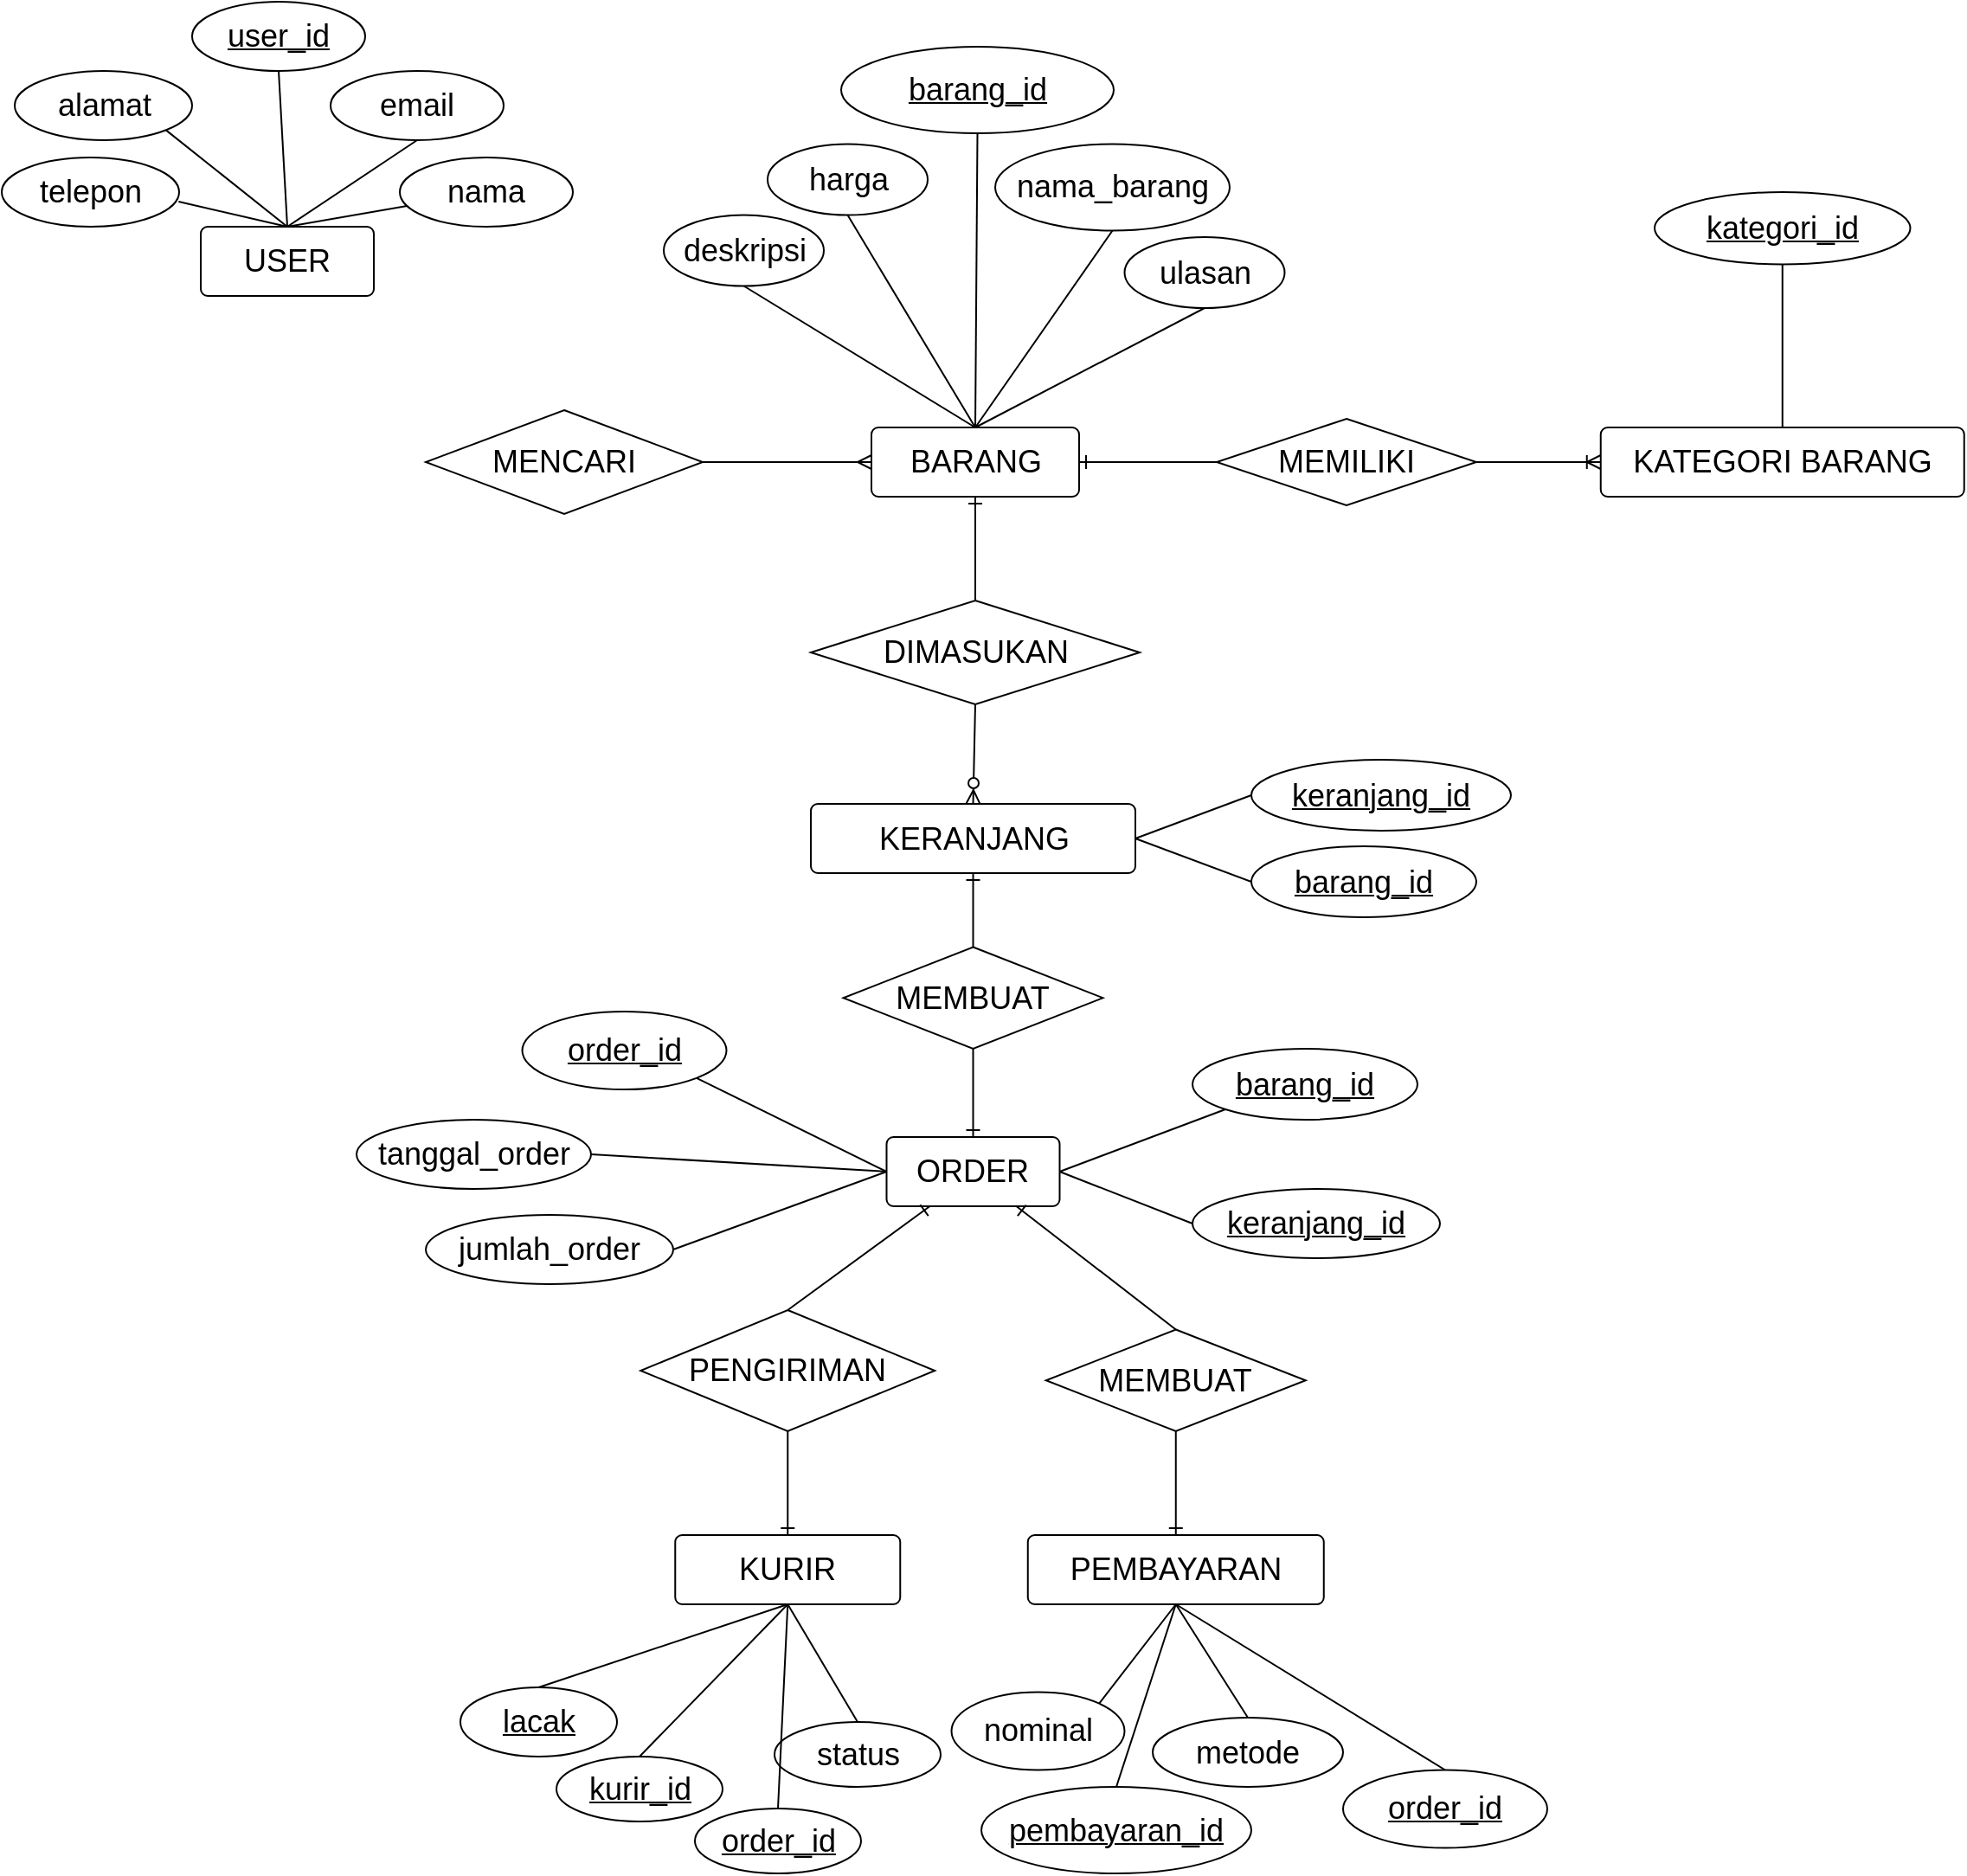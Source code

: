 <mxfile version="28.0.7">
  <diagram id="3uaMNB8zkX_2K_utDSwD" name="Page-1">
    <mxGraphModel dx="872" dy="511" grid="1" gridSize="10" guides="1" tooltips="1" connect="1" arrows="1" fold="1" page="1" pageScale="1" pageWidth="827" pageHeight="1169" math="0" shadow="0">
      <root>
        <mxCell id="0" />
        <mxCell id="1" parent="0" />
        <mxCell id="7RhSwp-8mBrwy__QQRiE-2" value="&lt;span style=&quot;font-size: 18px;&quot;&gt;telepon&lt;/span&gt;" style="ellipse;whiteSpace=wrap;html=1;" vertex="1" parent="1">
          <mxGeometry x="105" y="104" width="102.5" height="40" as="geometry" />
        </mxCell>
        <mxCell id="7RhSwp-8mBrwy__QQRiE-3" value="&lt;span style=&quot;font-size: 18px;&quot;&gt;PENGIRIMAN&lt;/span&gt;" style="rhombus;whiteSpace=wrap;html=1;" vertex="1" parent="1">
          <mxGeometry x="474.13" y="770" width="170" height="70" as="geometry" />
        </mxCell>
        <mxCell id="7RhSwp-8mBrwy__QQRiE-4" value="&lt;font style=&quot;font-size: 18px;&quot;&gt;order_id&lt;/font&gt;" style="ellipse;whiteSpace=wrap;html=1;shadow=0;fontStyle=4" vertex="1" parent="1">
          <mxGeometry x="405.75" y="597.5" width="118" height="45" as="geometry" />
        </mxCell>
        <mxCell id="7RhSwp-8mBrwy__QQRiE-5" value="&lt;span style=&quot;font-size: 18px;&quot;&gt;jumlah_order&lt;/span&gt;" style="ellipse;whiteSpace=wrap;html=1;" vertex="1" parent="1">
          <mxGeometry x="350" y="715" width="143" height="40" as="geometry" />
        </mxCell>
        <mxCell id="7RhSwp-8mBrwy__QQRiE-6" value="&lt;font style=&quot;font-size: 18px;&quot;&gt;tanggal_order&lt;/font&gt;" style="ellipse;whiteSpace=wrap;html=1;" vertex="1" parent="1">
          <mxGeometry x="310" y="660" width="135.5" height="40" as="geometry" />
        </mxCell>
        <mxCell id="7RhSwp-8mBrwy__QQRiE-7" value="&lt;span style=&quot;font-size: 18px;&quot;&gt;pembayaran_id&lt;/span&gt;" style="ellipse;whiteSpace=wrap;html=1;shadow=0;fontStyle=4" vertex="1" parent="1">
          <mxGeometry x="671" y="1045.5" width="156" height="50" as="geometry" />
        </mxCell>
        <mxCell id="7RhSwp-8mBrwy__QQRiE-8" value="&lt;span style=&quot;font-size: 18px;&quot;&gt;nominal&lt;/span&gt;" style="ellipse;whiteSpace=wrap;html=1;shadow=0;" vertex="1" parent="1">
          <mxGeometry x="653.75" y="990.76" width="100" height="45" as="geometry" />
        </mxCell>
        <mxCell id="7RhSwp-8mBrwy__QQRiE-9" value="&lt;span style=&quot;font-size: 18px;&quot;&gt;metode&lt;/span&gt;" style="ellipse;whiteSpace=wrap;html=1;shadow=0;" vertex="1" parent="1">
          <mxGeometry x="770" y="1005.5" width="110" height="40" as="geometry" />
        </mxCell>
        <mxCell id="7RhSwp-8mBrwy__QQRiE-10" value="&lt;span style=&quot;font-size: 18px;&quot;&gt;USER&lt;/span&gt;" style="rounded=1;arcSize=10;whiteSpace=wrap;html=1;align=center;" vertex="1" parent="1">
          <mxGeometry x="220" y="144" width="100" height="40" as="geometry" />
        </mxCell>
        <mxCell id="7RhSwp-8mBrwy__QQRiE-11" value="&lt;font style=&quot;font-size: 18px;&quot;&gt;nama&lt;/font&gt;" style="ellipse;whiteSpace=wrap;html=1;align=center;" vertex="1" parent="1">
          <mxGeometry x="335" y="104" width="100" height="40" as="geometry" />
        </mxCell>
        <mxCell id="7RhSwp-8mBrwy__QQRiE-12" value="&lt;span style=&quot;font-size: 18px;&quot;&gt;email&lt;/span&gt;" style="ellipse;whiteSpace=wrap;html=1;align=center;" vertex="1" parent="1">
          <mxGeometry x="295" y="54" width="100" height="40" as="geometry" />
        </mxCell>
        <mxCell id="7RhSwp-8mBrwy__QQRiE-13" value="&lt;span style=&quot;font-size: 18px;&quot;&gt;&lt;u&gt;user_id&lt;/u&gt;&lt;/span&gt;" style="ellipse;whiteSpace=wrap;html=1;align=center;" vertex="1" parent="1">
          <mxGeometry x="215" y="14" width="100" height="40" as="geometry" />
        </mxCell>
        <mxCell id="7RhSwp-8mBrwy__QQRiE-14" value="&lt;font style=&quot;font-size: 18px;&quot;&gt;ORDER&lt;/font&gt;" style="rounded=1;arcSize=10;whiteSpace=wrap;html=1;align=center;" vertex="1" parent="1">
          <mxGeometry x="616.25" y="670" width="100" height="40" as="geometry" />
        </mxCell>
        <mxCell id="7RhSwp-8mBrwy__QQRiE-15" value="&lt;span style=&quot;font-size: 18px;&quot;&gt;PEMBAYARAN&lt;/span&gt;" style="rounded=1;arcSize=10;whiteSpace=wrap;html=1;align=center;" vertex="1" parent="1">
          <mxGeometry x="697.88" y="900" width="171" height="40" as="geometry" />
        </mxCell>
        <mxCell id="7RhSwp-8mBrwy__QQRiE-16" value="&lt;span style=&quot;font-size: 18px;&quot;&gt;MEMBUAT&lt;/span&gt;" style="rhombus;whiteSpace=wrap;html=1;" vertex="1" parent="1">
          <mxGeometry x="708.38" y="781.25" width="150" height="58.75" as="geometry" />
        </mxCell>
        <mxCell id="7RhSwp-8mBrwy__QQRiE-17" value="&lt;span style=&quot;font-size: 18px;&quot;&gt;BARANG&lt;/span&gt;" style="rounded=1;arcSize=10;whiteSpace=wrap;html=1;align=center;" vertex="1" parent="1">
          <mxGeometry x="607.5" y="260" width="120" height="40" as="geometry" />
        </mxCell>
        <mxCell id="7RhSwp-8mBrwy__QQRiE-18" value="&lt;span style=&quot;font-size: 18px;&quot;&gt;nama_barang&lt;/span&gt;" style="ellipse;whiteSpace=wrap;html=1;shadow=0;fontStyle=0" vertex="1" parent="1">
          <mxGeometry x="679" y="96.25" width="135.5" height="50" as="geometry" />
        </mxCell>
        <mxCell id="7RhSwp-8mBrwy__QQRiE-19" value="&lt;span style=&quot;font-size: 18px;&quot;&gt;barang_id&lt;/span&gt;" style="ellipse;whiteSpace=wrap;html=1;shadow=0;fontStyle=4" vertex="1" parent="1">
          <mxGeometry x="590" y="40" width="157.5" height="50" as="geometry" />
        </mxCell>
        <mxCell id="7RhSwp-8mBrwy__QQRiE-20" value="&lt;span style=&quot;font-size: 18px;&quot;&gt;harga&lt;/span&gt;" style="ellipse;whiteSpace=wrap;html=1;shadow=0;fontStyle=0" vertex="1" parent="1">
          <mxGeometry x="547.5" y="96.25" width="92.5" height="41" as="geometry" />
        </mxCell>
        <mxCell id="7RhSwp-8mBrwy__QQRiE-21" value="&lt;span style=&quot;font-size: 18px;&quot;&gt;KATEGORI BARANG&lt;/span&gt;" style="rounded=1;arcSize=10;whiteSpace=wrap;html=1;align=center;" vertex="1" parent="1">
          <mxGeometry x="1028.87" y="260" width="210" height="40" as="geometry" />
        </mxCell>
        <mxCell id="7RhSwp-8mBrwy__QQRiE-22" value="&lt;span style=&quot;font-size: 18px;&quot;&gt;kategori_id&lt;/span&gt;" style="ellipse;whiteSpace=wrap;html=1;shadow=0;fontStyle=4" vertex="1" parent="1">
          <mxGeometry x="1060" y="124" width="147.75" height="41.75" as="geometry" />
        </mxCell>
        <mxCell id="7RhSwp-8mBrwy__QQRiE-23" value="&lt;span style=&quot;font-size: 18px;&quot;&gt;KURIR&lt;/span&gt;" style="rounded=1;arcSize=10;whiteSpace=wrap;html=1;align=center;" vertex="1" parent="1">
          <mxGeometry x="494.13" y="900" width="130" height="40" as="geometry" />
        </mxCell>
        <mxCell id="7RhSwp-8mBrwy__QQRiE-24" value="&lt;span style=&quot;font-size: 18px;&quot;&gt;lacak&lt;/span&gt;" style="ellipse;whiteSpace=wrap;html=1;fontStyle=4" vertex="1" parent="1">
          <mxGeometry x="370" y="988" width="90.5" height="40" as="geometry" />
        </mxCell>
        <mxCell id="7RhSwp-8mBrwy__QQRiE-25" value="&lt;font style=&quot;font-size: 18px;&quot;&gt;order_id&lt;/font&gt;" style="ellipse;whiteSpace=wrap;html=1;shadow=0;fontStyle=4" vertex="1" parent="1">
          <mxGeometry x="505.5" y="1058" width="96" height="37.5" as="geometry" />
        </mxCell>
        <mxCell id="7RhSwp-8mBrwy__QQRiE-26" value="&lt;font style=&quot;font-size: 18px;&quot;&gt;status&lt;/font&gt;" style="ellipse;whiteSpace=wrap;html=1;shadow=0;fontStyle=0" vertex="1" parent="1">
          <mxGeometry x="551.5" y="1008" width="96" height="37.5" as="geometry" />
        </mxCell>
        <mxCell id="7RhSwp-8mBrwy__QQRiE-27" value="" style="endArrow=none;html=1;rounded=0;entryX=0.5;entryY=0;entryDx=0;entryDy=0;exitX=0.5;exitY=1;exitDx=0;exitDy=0;" edge="1" parent="1" source="7RhSwp-8mBrwy__QQRiE-13" target="7RhSwp-8mBrwy__QQRiE-10">
          <mxGeometry relative="1" as="geometry">
            <mxPoint x="-307.5" y="422.75" as="sourcePoint" />
            <mxPoint x="-147.5" y="422.75" as="targetPoint" />
          </mxGeometry>
        </mxCell>
        <mxCell id="7RhSwp-8mBrwy__QQRiE-28" value="" style="endArrow=none;html=1;rounded=0;entryX=0.5;entryY=0;entryDx=0;entryDy=0;" edge="1" parent="1" source="7RhSwp-8mBrwy__QQRiE-11" target="7RhSwp-8mBrwy__QQRiE-10">
          <mxGeometry relative="1" as="geometry">
            <mxPoint x="-72.5" y="342.75" as="sourcePoint" />
            <mxPoint x="-67.5" y="382.75" as="targetPoint" />
          </mxGeometry>
        </mxCell>
        <mxCell id="7RhSwp-8mBrwy__QQRiE-29" value="" style="endArrow=none;html=1;rounded=0;exitX=0.5;exitY=1;exitDx=0;exitDy=0;entryX=0.5;entryY=0;entryDx=0;entryDy=0;" edge="1" parent="1" source="7RhSwp-8mBrwy__QQRiE-12" target="7RhSwp-8mBrwy__QQRiE-10">
          <mxGeometry relative="1" as="geometry">
            <mxPoint x="-197.5" y="382.75" as="sourcePoint" />
            <mxPoint x="-77.5" y="372.75" as="targetPoint" />
          </mxGeometry>
        </mxCell>
        <mxCell id="7RhSwp-8mBrwy__QQRiE-30" value="" style="endArrow=none;html=1;rounded=0;entryX=0.5;entryY=0;entryDx=0;entryDy=0;exitX=0.997;exitY=0.638;exitDx=0;exitDy=0;exitPerimeter=0;" edge="1" parent="1" source="7RhSwp-8mBrwy__QQRiE-2" target="7RhSwp-8mBrwy__QQRiE-10">
          <mxGeometry relative="1" as="geometry">
            <mxPoint x="-459.5" y="357.75" as="sourcePoint" />
            <mxPoint x="-299.5" y="357.75" as="targetPoint" />
          </mxGeometry>
        </mxCell>
        <mxCell id="7RhSwp-8mBrwy__QQRiE-31" value="" style="endArrow=none;html=1;rounded=0;entryX=0.5;entryY=1;entryDx=0;entryDy=0;exitX=0.5;exitY=0;exitDx=0;exitDy=0;" edge="1" parent="1" source="7RhSwp-8mBrwy__QQRiE-26" target="7RhSwp-8mBrwy__QQRiE-23">
          <mxGeometry relative="1" as="geometry">
            <mxPoint x="534.25" y="864.25" as="sourcePoint" />
            <mxPoint x="694.25" y="864.25" as="targetPoint" />
          </mxGeometry>
        </mxCell>
        <mxCell id="7RhSwp-8mBrwy__QQRiE-32" value="" style="endArrow=none;html=1;rounded=0;entryX=0.5;entryY=1;entryDx=0;entryDy=0;exitX=0.5;exitY=0;exitDx=0;exitDy=0;" edge="1" parent="1" source="7RhSwp-8mBrwy__QQRiE-24" target="7RhSwp-8mBrwy__QQRiE-23">
          <mxGeometry relative="1" as="geometry">
            <mxPoint x="432.25" y="912.25" as="sourcePoint" />
            <mxPoint x="474.25" y="957.25" as="targetPoint" />
          </mxGeometry>
        </mxCell>
        <mxCell id="7RhSwp-8mBrwy__QQRiE-33" value="" style="endArrow=none;html=1;rounded=0;entryX=0.5;entryY=1;entryDx=0;entryDy=0;exitX=0.5;exitY=0;exitDx=0;exitDy=0;" edge="1" parent="1" source="7RhSwp-8mBrwy__QQRiE-25" target="7RhSwp-8mBrwy__QQRiE-23">
          <mxGeometry relative="1" as="geometry">
            <mxPoint x="398.25" y="955.25" as="sourcePoint" />
            <mxPoint x="474.25" y="957.25" as="targetPoint" />
          </mxGeometry>
        </mxCell>
        <mxCell id="7RhSwp-8mBrwy__QQRiE-34" value="" style="endArrow=none;html=1;rounded=0;exitX=1;exitY=1;exitDx=0;exitDy=0;entryX=0;entryY=0.5;entryDx=0;entryDy=0;" edge="1" parent="1" source="7RhSwp-8mBrwy__QQRiE-4" target="7RhSwp-8mBrwy__QQRiE-14">
          <mxGeometry relative="1" as="geometry">
            <mxPoint x="653.5" y="670" as="sourcePoint" />
            <mxPoint x="571.5" y="692.5" as="targetPoint" />
          </mxGeometry>
        </mxCell>
        <mxCell id="7RhSwp-8mBrwy__QQRiE-35" value="" style="endArrow=none;html=1;rounded=0;entryX=0;entryY=0.5;entryDx=0;entryDy=0;exitX=1;exitY=0.5;exitDx=0;exitDy=0;" edge="1" parent="1" source="7RhSwp-8mBrwy__QQRiE-5" target="7RhSwp-8mBrwy__QQRiE-14">
          <mxGeometry relative="1" as="geometry">
            <mxPoint x="699.5" y="680.5" as="sourcePoint" />
            <mxPoint x="581.5" y="707" as="targetPoint" />
          </mxGeometry>
        </mxCell>
        <mxCell id="7RhSwp-8mBrwy__QQRiE-36" value="" style="endArrow=none;html=1;rounded=0;entryX=0;entryY=0.5;entryDx=0;entryDy=0;exitX=1;exitY=0.5;exitDx=0;exitDy=0;" edge="1" parent="1" source="7RhSwp-8mBrwy__QQRiE-6" target="7RhSwp-8mBrwy__QQRiE-14">
          <mxGeometry relative="1" as="geometry">
            <mxPoint x="721.5" y="705.5" as="sourcePoint" />
            <mxPoint x="581.5" y="705.5" as="targetPoint" />
          </mxGeometry>
        </mxCell>
        <mxCell id="7RhSwp-8mBrwy__QQRiE-37" value="" style="endArrow=none;html=1;rounded=0;entryX=0.5;entryY=1;entryDx=0;entryDy=0;exitX=1;exitY=0;exitDx=0;exitDy=0;" edge="1" parent="1" source="7RhSwp-8mBrwy__QQRiE-8" target="7RhSwp-8mBrwy__QQRiE-15">
          <mxGeometry relative="1" as="geometry">
            <mxPoint x="692.5" y="1060.76" as="sourcePoint" />
            <mxPoint x="738.5" y="1151.76" as="targetPoint" />
          </mxGeometry>
        </mxCell>
        <mxCell id="7RhSwp-8mBrwy__QQRiE-38" value="" style="endArrow=none;html=1;rounded=0;entryX=0.5;entryY=0;entryDx=0;entryDy=0;exitX=0.5;exitY=1;exitDx=0;exitDy=0;" edge="1" parent="1" source="7RhSwp-8mBrwy__QQRiE-15" target="7RhSwp-8mBrwy__QQRiE-7">
          <mxGeometry relative="1" as="geometry">
            <mxPoint x="692.5" y="1125.51" as="sourcePoint" />
            <mxPoint x="748.5" y="1161.76" as="targetPoint" />
          </mxGeometry>
        </mxCell>
        <mxCell id="7RhSwp-8mBrwy__QQRiE-39" value="" style="endArrow=none;html=1;rounded=0;entryX=0.5;entryY=0;entryDx=0;entryDy=0;exitX=0.5;exitY=1;exitDx=0;exitDy=0;" edge="1" parent="1" source="7RhSwp-8mBrwy__QQRiE-15" target="7RhSwp-8mBrwy__QQRiE-9">
          <mxGeometry relative="1" as="geometry">
            <mxPoint x="802.5" y="1194.51" as="sourcePoint" />
            <mxPoint x="728.5" y="1194.51" as="targetPoint" />
          </mxGeometry>
        </mxCell>
        <mxCell id="7RhSwp-8mBrwy__QQRiE-40" value="" style="endArrow=none;html=1;rounded=0;exitX=0.5;exitY=0;exitDx=0;exitDy=0;entryX=0.5;entryY=1;entryDx=0;entryDy=0;" edge="1" parent="1" source="7RhSwp-8mBrwy__QQRiE-17" target="7RhSwp-8mBrwy__QQRiE-18">
          <mxGeometry relative="1" as="geometry">
            <mxPoint x="717.75" y="331.5" as="sourcePoint" />
            <mxPoint x="877.75" y="331.5" as="targetPoint" />
          </mxGeometry>
        </mxCell>
        <mxCell id="7RhSwp-8mBrwy__QQRiE-41" value="" style="endArrow=none;html=1;rounded=0;exitX=0.5;exitY=0;exitDx=0;exitDy=0;entryX=0.5;entryY=1;entryDx=0;entryDy=0;" edge="1" parent="1" source="7RhSwp-8mBrwy__QQRiE-17" target="7RhSwp-8mBrwy__QQRiE-19">
          <mxGeometry relative="1" as="geometry">
            <mxPoint x="722.75" y="351.5" as="sourcePoint" />
            <mxPoint x="839.75" y="323.5" as="targetPoint" />
          </mxGeometry>
        </mxCell>
        <mxCell id="7RhSwp-8mBrwy__QQRiE-42" value="" style="endArrow=none;html=1;rounded=0;exitX=0.5;exitY=0;exitDx=0;exitDy=0;entryX=0.5;entryY=1;entryDx=0;entryDy=0;" edge="1" parent="1" source="7RhSwp-8mBrwy__QQRiE-17" target="7RhSwp-8mBrwy__QQRiE-20">
          <mxGeometry relative="1" as="geometry">
            <mxPoint x="722.75" y="351.5" as="sourcePoint" />
            <mxPoint x="796.75" y="356.5" as="targetPoint" />
          </mxGeometry>
        </mxCell>
        <mxCell id="7RhSwp-8mBrwy__QQRiE-45" value="" style="endArrow=none;html=1;rounded=0;exitX=0.5;exitY=1;exitDx=0;exitDy=0;entryX=0.5;entryY=0;entryDx=0;entryDy=0;" edge="1" parent="1" source="7RhSwp-8mBrwy__QQRiE-22" target="7RhSwp-8mBrwy__QQRiE-21">
          <mxGeometry relative="1" as="geometry">
            <mxPoint x="-887.25" y="1188" as="sourcePoint" />
            <mxPoint x="-834.25" y="1198" as="targetPoint" />
          </mxGeometry>
        </mxCell>
        <mxCell id="7RhSwp-8mBrwy__QQRiE-46" value="" style="endArrow=none;html=1;rounded=0;exitX=1;exitY=1;exitDx=0;exitDy=0;entryX=0.5;entryY=0;entryDx=0;entryDy=0;" edge="1" parent="1" source="7RhSwp-8mBrwy__QQRiE-93" target="7RhSwp-8mBrwy__QQRiE-10">
          <mxGeometry relative="1" as="geometry">
            <mxPoint x="185" y="94" as="sourcePoint" />
            <mxPoint x="-267.5" y="442.75" as="targetPoint" />
          </mxGeometry>
        </mxCell>
        <mxCell id="7RhSwp-8mBrwy__QQRiE-55" value="&lt;span style=&quot;font-size: 18px;&quot;&gt;MEMILIKI&lt;/span&gt;" style="rhombus;whiteSpace=wrap;html=1;" vertex="1" parent="1">
          <mxGeometry x="807" y="255" width="150" height="50" as="geometry" />
        </mxCell>
        <mxCell id="7RhSwp-8mBrwy__QQRiE-56" value="" style="fontSize=12;html=1;endArrow=ERoneToMany;rounded=0;entryX=0;entryY=0.5;entryDx=0;entryDy=0;exitX=1;exitY=0.5;exitDx=0;exitDy=0;" edge="1" parent="1" source="7RhSwp-8mBrwy__QQRiE-55" target="7RhSwp-8mBrwy__QQRiE-21">
          <mxGeometry width="100" height="100" relative="1" as="geometry">
            <mxPoint x="916.75" y="180" as="sourcePoint" />
            <mxPoint x="826.75" y="170" as="targetPoint" />
          </mxGeometry>
        </mxCell>
        <mxCell id="7RhSwp-8mBrwy__QQRiE-58" value="&lt;span style=&quot;font-size: 18px;&quot;&gt;MENCARI&lt;/span&gt;" style="rhombus;whiteSpace=wrap;html=1;" vertex="1" parent="1">
          <mxGeometry x="350" y="250" width="160" height="60" as="geometry" />
        </mxCell>
        <mxCell id="7RhSwp-8mBrwy__QQRiE-59" value="&lt;span style=&quot;font-size: 18px;&quot;&gt;deskripsi&lt;/span&gt;" style="ellipse;whiteSpace=wrap;html=1;shadow=0;fontStyle=0" vertex="1" parent="1">
          <mxGeometry x="487.5" y="137.25" width="92.5" height="41" as="geometry" />
        </mxCell>
        <mxCell id="7RhSwp-8mBrwy__QQRiE-60" value="" style="endArrow=none;html=1;rounded=0;exitX=0.5;exitY=0;exitDx=0;exitDy=0;entryX=0.5;entryY=1;entryDx=0;entryDy=0;" edge="1" parent="1" source="7RhSwp-8mBrwy__QQRiE-17" target="7RhSwp-8mBrwy__QQRiE-59">
          <mxGeometry relative="1" as="geometry">
            <mxPoint x="673.5" y="265" as="sourcePoint" />
            <mxPoint x="603.5" y="147" as="targetPoint" />
          </mxGeometry>
        </mxCell>
        <mxCell id="7RhSwp-8mBrwy__QQRiE-61" value="&lt;span style=&quot;font-size: 18px;&quot;&gt;ulasan&lt;/span&gt;" style="ellipse;whiteSpace=wrap;html=1;shadow=0;fontStyle=0" vertex="1" parent="1">
          <mxGeometry x="753.75" y="150" width="92.5" height="41" as="geometry" />
        </mxCell>
        <mxCell id="7RhSwp-8mBrwy__QQRiE-62" value="" style="endArrow=none;html=1;rounded=0;exitX=0.5;exitY=0;exitDx=0;exitDy=0;entryX=0.5;entryY=1;entryDx=0;entryDy=0;" edge="1" parent="1" source="7RhSwp-8mBrwy__QQRiE-17" target="7RhSwp-8mBrwy__QQRiE-61">
          <mxGeometry relative="1" as="geometry">
            <mxPoint x="673.5" y="265" as="sourcePoint" />
            <mxPoint x="756.5" y="156" as="targetPoint" />
          </mxGeometry>
        </mxCell>
        <mxCell id="7RhSwp-8mBrwy__QQRiE-63" value="&lt;span style=&quot;font-size: 18px;&quot;&gt;kurir_id&lt;/span&gt;" style="ellipse;whiteSpace=wrap;html=1;shadow=0;fontStyle=4" vertex="1" parent="1">
          <mxGeometry x="425.5" y="1028" width="96" height="37.5" as="geometry" />
        </mxCell>
        <mxCell id="7RhSwp-8mBrwy__QQRiE-64" value="" style="endArrow=none;html=1;rounded=0;entryX=0.5;entryY=1;entryDx=0;entryDy=0;exitX=0.5;exitY=0;exitDx=0;exitDy=0;" edge="1" parent="1" source="7RhSwp-8mBrwy__QQRiE-63" target="7RhSwp-8mBrwy__QQRiE-23">
          <mxGeometry relative="1" as="geometry">
            <mxPoint x="459" y="1016" as="sourcePoint" />
            <mxPoint x="527" y="976" as="targetPoint" />
          </mxGeometry>
        </mxCell>
        <mxCell id="7RhSwp-8mBrwy__QQRiE-65" value="&lt;span style=&quot;font-size: 18px;&quot;&gt;keranjang_id&lt;/span&gt;" style="ellipse;whiteSpace=wrap;html=1;fontStyle=4" vertex="1" parent="1">
          <mxGeometry x="793" y="700" width="143" height="40" as="geometry" />
        </mxCell>
        <mxCell id="7RhSwp-8mBrwy__QQRiE-66" value="" style="endArrow=none;html=1;rounded=0;entryX=1;entryY=0.5;entryDx=0;entryDy=0;exitX=0;exitY=0.5;exitDx=0;exitDy=0;" edge="1" parent="1" source="7RhSwp-8mBrwy__QQRiE-65" target="7RhSwp-8mBrwy__QQRiE-14">
          <mxGeometry relative="1" as="geometry">
            <mxPoint x="612.5" y="620.5" as="sourcePoint" />
            <mxPoint x="557.5" y="685.5" as="targetPoint" />
          </mxGeometry>
        </mxCell>
        <mxCell id="7RhSwp-8mBrwy__QQRiE-67" value="" style="edgeStyle=entityRelationEdgeStyle;fontSize=12;html=1;endArrow=ERmany;rounded=0;exitX=1;exitY=0.5;exitDx=0;exitDy=0;entryX=0;entryY=0.5;entryDx=0;entryDy=0;" edge="1" parent="1" source="7RhSwp-8mBrwy__QQRiE-58" target="7RhSwp-8mBrwy__QQRiE-17">
          <mxGeometry width="100" height="100" relative="1" as="geometry">
            <mxPoint x="597.5" y="360" as="sourcePoint" />
            <mxPoint x="697.5" y="260" as="targetPoint" />
          </mxGeometry>
        </mxCell>
        <mxCell id="7RhSwp-8mBrwy__QQRiE-68" value="&lt;span style=&quot;font-size: 18px;&quot;&gt;DIMASUKAN&lt;/span&gt;" style="rhombus;whiteSpace=wrap;html=1;" vertex="1" parent="1">
          <mxGeometry x="572.5" y="360" width="190" height="60" as="geometry" />
        </mxCell>
        <mxCell id="7RhSwp-8mBrwy__QQRiE-69" value="&lt;span style=&quot;font-size: 18px;&quot;&gt;KERANJANG&lt;/span&gt;" style="rounded=1;arcSize=10;whiteSpace=wrap;html=1;align=center;" vertex="1" parent="1">
          <mxGeometry x="572.5" y="477.5" width="187.5" height="40" as="geometry" />
        </mxCell>
        <mxCell id="7RhSwp-8mBrwy__QQRiE-70" value="&lt;span style=&quot;font-size: 18px;&quot;&gt;keranjang_id&lt;/span&gt;" style="ellipse;whiteSpace=wrap;html=1;shadow=0;fontStyle=4" vertex="1" parent="1">
          <mxGeometry x="827" y="452" width="150" height="41" as="geometry" />
        </mxCell>
        <mxCell id="7RhSwp-8mBrwy__QQRiE-71" value="&lt;span style=&quot;font-size: 18px;&quot;&gt;barang_id&lt;/span&gt;" style="ellipse;whiteSpace=wrap;html=1;shadow=0;fontStyle=4" vertex="1" parent="1">
          <mxGeometry x="827" y="502" width="130" height="41" as="geometry" />
        </mxCell>
        <mxCell id="7RhSwp-8mBrwy__QQRiE-72" value="" style="endArrow=none;html=1;rounded=0;exitX=0;exitY=0.5;exitDx=0;exitDy=0;entryX=1;entryY=0.5;entryDx=0;entryDy=0;" edge="1" parent="1" source="7RhSwp-8mBrwy__QQRiE-70" target="7RhSwp-8mBrwy__QQRiE-69">
          <mxGeometry relative="1" as="geometry">
            <mxPoint x="798.25" y="468.5" as="sourcePoint" />
            <mxPoint x="958.25" y="468.5" as="targetPoint" />
          </mxGeometry>
        </mxCell>
        <mxCell id="7RhSwp-8mBrwy__QQRiE-73" value="" style="endArrow=none;html=1;rounded=0;exitX=0;exitY=0.5;exitDx=0;exitDy=0;entryX=1;entryY=0.5;entryDx=0;entryDy=0;" edge="1" parent="1" source="7RhSwp-8mBrwy__QQRiE-71" target="7RhSwp-8mBrwy__QQRiE-69">
          <mxGeometry relative="1" as="geometry">
            <mxPoint x="1043.25" y="269.5" as="sourcePoint" />
            <mxPoint x="1138.25" y="308.5" as="targetPoint" />
          </mxGeometry>
        </mxCell>
        <mxCell id="7RhSwp-8mBrwy__QQRiE-75" value="" style="fontSize=12;html=1;endArrow=ERzeroToMany;endFill=1;rounded=0;entryX=0.5;entryY=0;entryDx=0;entryDy=0;exitX=0.5;exitY=1;exitDx=0;exitDy=0;" edge="1" parent="1" source="7RhSwp-8mBrwy__QQRiE-68" target="7RhSwp-8mBrwy__QQRiE-69">
          <mxGeometry width="100" height="100" relative="1" as="geometry">
            <mxPoint x="578.25" y="457.5" as="sourcePoint" />
            <mxPoint x="678.25" y="357.5" as="targetPoint" />
          </mxGeometry>
        </mxCell>
        <mxCell id="7RhSwp-8mBrwy__QQRiE-78" value="&lt;font style=&quot;font-size: 18px;&quot;&gt;order_id&lt;/font&gt;" style="ellipse;whiteSpace=wrap;html=1;shadow=0;fontStyle=4" vertex="1" parent="1">
          <mxGeometry x="880" y="1035.76" width="118" height="45" as="geometry" />
        </mxCell>
        <mxCell id="7RhSwp-8mBrwy__QQRiE-79" value="" style="endArrow=none;html=1;rounded=0;entryX=0.5;entryY=0;entryDx=0;entryDy=0;exitX=0.5;exitY=1;exitDx=0;exitDy=0;" edge="1" parent="1" source="7RhSwp-8mBrwy__QQRiE-15" target="7RhSwp-8mBrwy__QQRiE-78">
          <mxGeometry relative="1" as="geometry">
            <mxPoint x="788.25" y="1113.51" as="sourcePoint" />
            <mxPoint x="834.25" y="1053.51" as="targetPoint" />
          </mxGeometry>
        </mxCell>
        <mxCell id="7RhSwp-8mBrwy__QQRiE-85" value="&lt;span style=&quot;font-size: 18px;&quot;&gt;MEMBUAT&lt;/span&gt;" style="rhombus;whiteSpace=wrap;html=1;" vertex="1" parent="1">
          <mxGeometry x="591.25" y="560.25" width="150" height="58.75" as="geometry" />
        </mxCell>
        <mxCell id="7RhSwp-8mBrwy__QQRiE-90" value="&lt;span style=&quot;font-size: 18px;&quot;&gt;barang_id&lt;/span&gt;" style="ellipse;whiteSpace=wrap;html=1;shadow=0;fontStyle=4" vertex="1" parent="1">
          <mxGeometry x="793" y="619" width="130" height="41" as="geometry" />
        </mxCell>
        <mxCell id="7RhSwp-8mBrwy__QQRiE-91" value="" style="endArrow=none;html=1;rounded=0;exitX=0;exitY=1;exitDx=0;exitDy=0;entryX=1;entryY=0.5;entryDx=0;entryDy=0;" edge="1" parent="1" source="7RhSwp-8mBrwy__QQRiE-90" target="7RhSwp-8mBrwy__QQRiE-14">
          <mxGeometry relative="1" as="geometry">
            <mxPoint x="517" y="646" as="sourcePoint" />
            <mxPoint x="613" y="705" as="targetPoint" />
          </mxGeometry>
        </mxCell>
        <mxCell id="7RhSwp-8mBrwy__QQRiE-93" value="&lt;span style=&quot;font-size: 18px;&quot;&gt;alamat&lt;/span&gt;" style="ellipse;whiteSpace=wrap;html=1;" vertex="1" parent="1">
          <mxGeometry x="112.5" y="54" width="102.5" height="40" as="geometry" />
        </mxCell>
        <mxCell id="7RhSwp-8mBrwy__QQRiE-95" value="" style="edgeStyle=entityRelationEdgeStyle;fontSize=12;html=1;endArrow=ERone;endFill=1;rounded=0;exitX=0;exitY=0.5;exitDx=0;exitDy=0;entryX=1;entryY=0.5;entryDx=0;entryDy=0;" edge="1" parent="1" source="7RhSwp-8mBrwy__QQRiE-55" target="7RhSwp-8mBrwy__QQRiE-17">
          <mxGeometry width="100" height="100" relative="1" as="geometry">
            <mxPoint x="880" y="290" as="sourcePoint" />
            <mxPoint x="790" y="300" as="targetPoint" />
          </mxGeometry>
        </mxCell>
        <mxCell id="7RhSwp-8mBrwy__QQRiE-96" value="" style="fontSize=12;html=1;endArrow=ERone;endFill=1;rounded=0;entryX=0.5;entryY=1;entryDx=0;entryDy=0;exitX=0.5;exitY=0;exitDx=0;exitDy=0;" edge="1" parent="1" source="7RhSwp-8mBrwy__QQRiE-68" target="7RhSwp-8mBrwy__QQRiE-17">
          <mxGeometry width="100" height="100" relative="1" as="geometry">
            <mxPoint x="650" y="410" as="sourcePoint" />
            <mxPoint x="750" y="310" as="targetPoint" />
          </mxGeometry>
        </mxCell>
        <mxCell id="7RhSwp-8mBrwy__QQRiE-97" value="" style="fontSize=12;html=1;endArrow=ERone;endFill=1;rounded=0;entryX=0.5;entryY=1;entryDx=0;entryDy=0;exitX=0.5;exitY=0;exitDx=0;exitDy=0;" edge="1" parent="1" source="7RhSwp-8mBrwy__QQRiE-85" target="7RhSwp-8mBrwy__QQRiE-69">
          <mxGeometry width="100" height="100" relative="1" as="geometry">
            <mxPoint x="640" y="610" as="sourcePoint" />
            <mxPoint x="740" y="510" as="targetPoint" />
          </mxGeometry>
        </mxCell>
        <mxCell id="7RhSwp-8mBrwy__QQRiE-99" value="" style="fontSize=12;html=1;endArrow=ERone;endFill=1;rounded=0;entryX=0.5;entryY=0;entryDx=0;entryDy=0;exitX=0.5;exitY=1;exitDx=0;exitDy=0;" edge="1" parent="1" source="7RhSwp-8mBrwy__QQRiE-85" target="7RhSwp-8mBrwy__QQRiE-14">
          <mxGeometry width="100" height="100" relative="1" as="geometry">
            <mxPoint x="676" y="570" as="sourcePoint" />
            <mxPoint x="676" y="528" as="targetPoint" />
          </mxGeometry>
        </mxCell>
        <mxCell id="7RhSwp-8mBrwy__QQRiE-101" value="" style="fontSize=12;html=1;endArrow=ERone;endFill=1;rounded=0;entryX=0.5;entryY=0;entryDx=0;entryDy=0;exitX=0.5;exitY=1;exitDx=0;exitDy=0;" edge="1" parent="1" source="7RhSwp-8mBrwy__QQRiE-3" target="7RhSwp-8mBrwy__QQRiE-23">
          <mxGeometry width="100" height="100" relative="1" as="geometry">
            <mxPoint x="676" y="629" as="sourcePoint" />
            <mxPoint x="676" y="680" as="targetPoint" />
          </mxGeometry>
        </mxCell>
        <mxCell id="7RhSwp-8mBrwy__QQRiE-102" value="" style="fontSize=12;html=1;endArrow=ERone;endFill=1;rounded=0;exitX=0.5;exitY=0;exitDx=0;exitDy=0;entryX=0.25;entryY=1;entryDx=0;entryDy=0;" edge="1" parent="1" source="7RhSwp-8mBrwy__QQRiE-3" target="7RhSwp-8mBrwy__QQRiE-14">
          <mxGeometry width="100" height="100" relative="1" as="geometry">
            <mxPoint x="569" y="850" as="sourcePoint" />
            <mxPoint x="680" y="800" as="targetPoint" />
          </mxGeometry>
        </mxCell>
        <mxCell id="7RhSwp-8mBrwy__QQRiE-103" value="" style="fontSize=12;html=1;endArrow=ERone;endFill=1;rounded=0;entryX=0.75;entryY=1;entryDx=0;entryDy=0;exitX=0.5;exitY=0;exitDx=0;exitDy=0;" edge="1" parent="1" source="7RhSwp-8mBrwy__QQRiE-16" target="7RhSwp-8mBrwy__QQRiE-14">
          <mxGeometry width="100" height="100" relative="1" as="geometry">
            <mxPoint x="651" y="720" as="sourcePoint" />
            <mxPoint x="569" y="780" as="targetPoint" />
          </mxGeometry>
        </mxCell>
        <mxCell id="7RhSwp-8mBrwy__QQRiE-104" value="" style="fontSize=12;html=1;endArrow=ERone;endFill=1;rounded=0;entryX=0.5;entryY=0;entryDx=0;entryDy=0;exitX=0.5;exitY=1;exitDx=0;exitDy=0;" edge="1" parent="1" source="7RhSwp-8mBrwy__QQRiE-16" target="7RhSwp-8mBrwy__QQRiE-15">
          <mxGeometry width="100" height="100" relative="1" as="geometry">
            <mxPoint x="701" y="720" as="sourcePoint" />
            <mxPoint x="793" y="791" as="targetPoint" />
          </mxGeometry>
        </mxCell>
      </root>
    </mxGraphModel>
  </diagram>
</mxfile>
